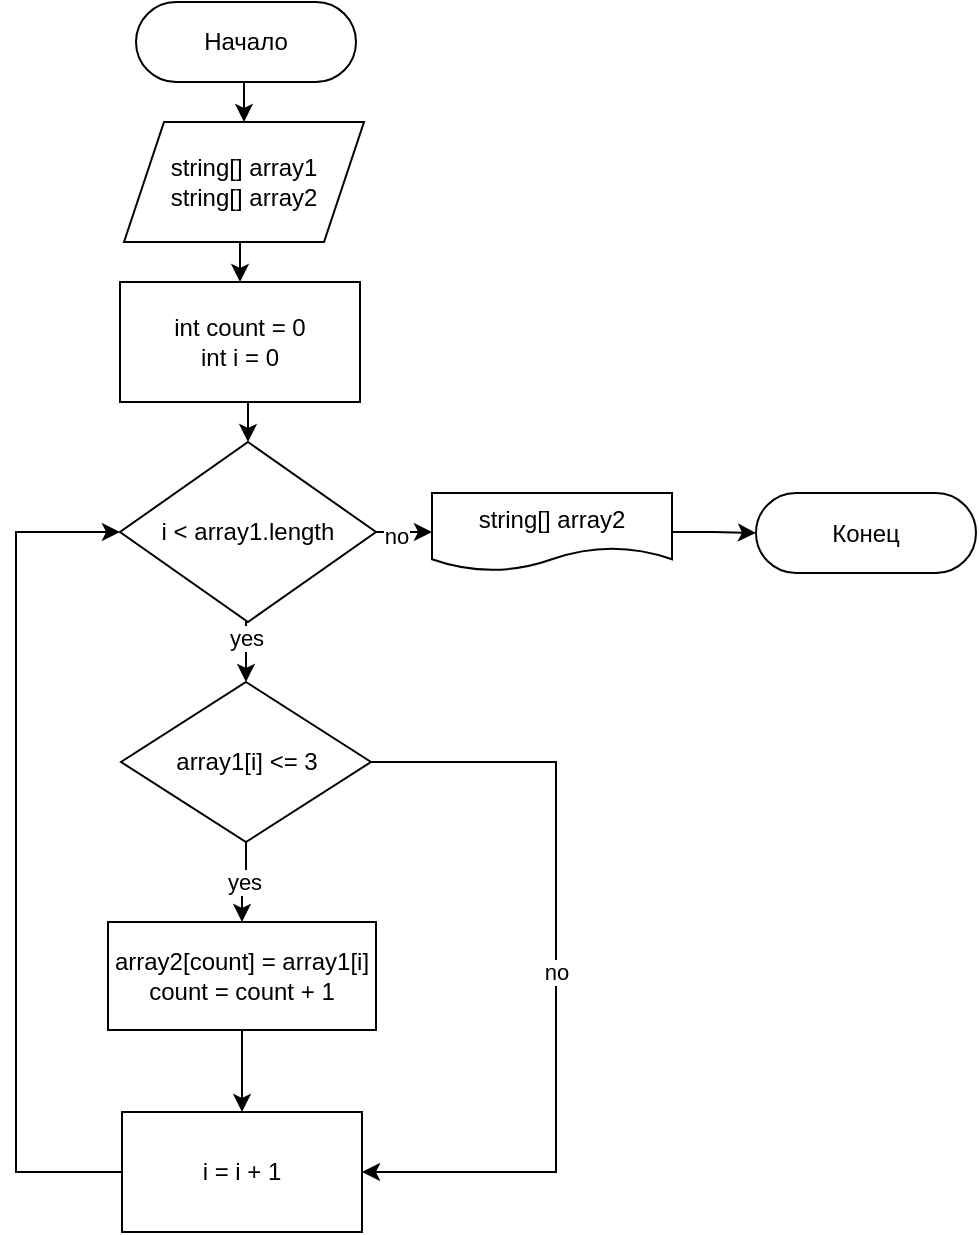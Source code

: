 <mxfile version="20.3.0" type="device"><diagram id="LbbzXU9Uo67IxEfB7dv5" name="string array 3"><mxGraphModel dx="946" dy="703" grid="1" gridSize="10" guides="1" tooltips="1" connect="1" arrows="1" fold="1" page="1" pageScale="1" pageWidth="827" pageHeight="1169" math="0" shadow="0"><root><mxCell id="0"/><mxCell id="1" parent="0"/><mxCell id="G0RFNKq57Ogx0fDzBQFv-22" style="edgeStyle=orthogonalEdgeStyle;rounded=0;orthogonalLoop=1;jettySize=auto;html=1;exitX=0.5;exitY=1;exitDx=0;exitDy=0;entryX=0.5;entryY=0;entryDx=0;entryDy=0;" parent="1" source="G0RFNKq57Ogx0fDzBQFv-2" target="G0RFNKq57Ogx0fDzBQFv-20" edge="1"><mxGeometry relative="1" as="geometry"/></mxCell><mxCell id="G0RFNKq57Ogx0fDzBQFv-2" value="Начало" style="rounded=1;whiteSpace=wrap;html=1;arcSize=50;" parent="1" vertex="1"><mxGeometry x="320" y="30" width="110" height="40" as="geometry"/></mxCell><mxCell id="G0RFNKq57Ogx0fDzBQFv-26" style="edgeStyle=orthogonalEdgeStyle;rounded=0;orthogonalLoop=1;jettySize=auto;html=1;exitX=1;exitY=0.5;exitDx=0;exitDy=0;entryX=0;entryY=0.5;entryDx=0;entryDy=0;" parent="1" source="G0RFNKq57Ogx0fDzBQFv-17" target="G0RFNKq57Ogx0fDzBQFv-18" edge="1"><mxGeometry relative="1" as="geometry"/></mxCell><mxCell id="G0RFNKq57Ogx0fDzBQFv-17" value="string[] array2" style="shape=document;whiteSpace=wrap;html=1;boundedLbl=1;" parent="1" vertex="1"><mxGeometry x="468" y="275.5" width="120" height="39" as="geometry"/></mxCell><mxCell id="G0RFNKq57Ogx0fDzBQFv-18" value="Конец" style="rounded=1;whiteSpace=wrap;html=1;arcSize=50;" parent="1" vertex="1"><mxGeometry x="630" y="275.5" width="110" height="40" as="geometry"/></mxCell><mxCell id="G0RFNKq57Ogx0fDzBQFv-23" style="edgeStyle=orthogonalEdgeStyle;rounded=0;orthogonalLoop=1;jettySize=auto;html=1;exitX=0.5;exitY=1;exitDx=0;exitDy=0;entryX=0.5;entryY=0;entryDx=0;entryDy=0;" parent="1" source="G0RFNKq57Ogx0fDzBQFv-20" target="G0RFNKq57Ogx0fDzBQFv-21" edge="1"><mxGeometry relative="1" as="geometry"/></mxCell><mxCell id="G0RFNKq57Ogx0fDzBQFv-20" value="string[] array1&lt;br&gt;string[] array2" style="shape=parallelogram;perimeter=parallelogramPerimeter;whiteSpace=wrap;html=1;fixedSize=1;" parent="1" vertex="1"><mxGeometry x="314" y="90" width="120" height="60" as="geometry"/></mxCell><mxCell id="G0RFNKq57Ogx0fDzBQFv-25" style="edgeStyle=orthogonalEdgeStyle;rounded=0;orthogonalLoop=1;jettySize=auto;html=1;exitX=0.5;exitY=1;exitDx=0;exitDy=0;entryX=0.5;entryY=0;entryDx=0;entryDy=0;" parent="1" source="G0RFNKq57Ogx0fDzBQFv-21" target="G0RFNKq57Ogx0fDzBQFv-24" edge="1"><mxGeometry relative="1" as="geometry"/></mxCell><mxCell id="G0RFNKq57Ogx0fDzBQFv-21" value="int count = 0&lt;br&gt;int i = 0" style="rounded=0;whiteSpace=wrap;html=1;" parent="1" vertex="1"><mxGeometry x="312" y="170" width="120" height="60" as="geometry"/></mxCell><mxCell id="b4cL6IwiZ1OSey_TGc80-3" style="edgeStyle=orthogonalEdgeStyle;rounded=0;orthogonalLoop=1;jettySize=auto;html=1;exitX=1;exitY=0.5;exitDx=0;exitDy=0;entryX=0;entryY=0.5;entryDx=0;entryDy=0;" parent="1" source="G0RFNKq57Ogx0fDzBQFv-24" target="G0RFNKq57Ogx0fDzBQFv-17" edge="1"><mxGeometry relative="1" as="geometry"><mxPoint x="460" y="295" as="targetPoint"/></mxGeometry></mxCell><mxCell id="b4cL6IwiZ1OSey_TGc80-4" value="no" style="edgeLabel;html=1;align=center;verticalAlign=middle;resizable=0;points=[];" parent="b4cL6IwiZ1OSey_TGc80-3" vertex="1" connectable="0"><mxGeometry x="-0.3" y="-2" relative="1" as="geometry"><mxPoint as="offset"/></mxGeometry></mxCell><mxCell id="b4cL6IwiZ1OSey_TGc80-5" style="edgeStyle=orthogonalEdgeStyle;rounded=0;orthogonalLoop=1;jettySize=auto;html=1;exitX=0.5;exitY=1;exitDx=0;exitDy=0;entryX=0.5;entryY=0;entryDx=0;entryDy=0;" parent="1" source="G0RFNKq57Ogx0fDzBQFv-24" target="G0RFNKq57Ogx0fDzBQFv-28" edge="1"><mxGeometry relative="1" as="geometry"/></mxCell><mxCell id="b4cL6IwiZ1OSey_TGc80-6" value="yes" style="edgeLabel;html=1;align=center;verticalAlign=middle;resizable=0;points=[];" parent="b4cL6IwiZ1OSey_TGc80-5" vertex="1" connectable="0"><mxGeometry x="-0.419" relative="1" as="geometry"><mxPoint as="offset"/></mxGeometry></mxCell><mxCell id="G0RFNKq57Ogx0fDzBQFv-24" value="i &amp;lt; array1.length" style="rhombus;whiteSpace=wrap;html=1;" parent="1" vertex="1"><mxGeometry x="312" y="250" width="128" height="90" as="geometry"/></mxCell><mxCell id="b4cL6IwiZ1OSey_TGc80-7" value="yes" style="edgeStyle=orthogonalEdgeStyle;rounded=0;orthogonalLoop=1;jettySize=auto;html=1;exitX=0.5;exitY=1;exitDx=0;exitDy=0;entryX=0.5;entryY=0;entryDx=0;entryDy=0;" parent="1" source="G0RFNKq57Ogx0fDzBQFv-28" target="W9qxx7MgzAncjLKOnnon-1" edge="1"><mxGeometry relative="1" as="geometry"/></mxCell><mxCell id="b4cL6IwiZ1OSey_TGc80-8" value="no" style="edgeStyle=orthogonalEdgeStyle;rounded=0;orthogonalLoop=1;jettySize=auto;html=1;exitX=1;exitY=0.5;exitDx=0;exitDy=0;entryX=1;entryY=0.5;entryDx=0;entryDy=0;" parent="1" source="G0RFNKq57Ogx0fDzBQFv-28" target="G0RFNKq57Ogx0fDzBQFv-31" edge="1"><mxGeometry relative="1" as="geometry"><mxPoint x="540" y="630" as="targetPoint"/><Array as="points"><mxPoint x="530" y="410"/><mxPoint x="530" y="615"/></Array></mxGeometry></mxCell><mxCell id="G0RFNKq57Ogx0fDzBQFv-28" value="array1[i] &amp;lt;= 3" style="rhombus;whiteSpace=wrap;html=1;" parent="1" vertex="1"><mxGeometry x="312.5" y="370" width="125" height="80" as="geometry"/></mxCell><mxCell id="b4cL6IwiZ1OSey_TGc80-10" style="edgeStyle=orthogonalEdgeStyle;rounded=0;orthogonalLoop=1;jettySize=auto;html=1;exitX=0;exitY=0.5;exitDx=0;exitDy=0;entryX=0;entryY=0.5;entryDx=0;entryDy=0;" parent="1" source="G0RFNKq57Ogx0fDzBQFv-31" target="G0RFNKq57Ogx0fDzBQFv-24" edge="1"><mxGeometry relative="1" as="geometry"><Array as="points"><mxPoint x="260" y="615"/><mxPoint x="260" y="295"/></Array></mxGeometry></mxCell><mxCell id="G0RFNKq57Ogx0fDzBQFv-31" value="i = i + 1" style="rounded=0;whiteSpace=wrap;html=1;" parent="1" vertex="1"><mxGeometry x="313" y="585" width="120" height="60" as="geometry"/></mxCell><mxCell id="b4cL6IwiZ1OSey_TGc80-9" style="edgeStyle=orthogonalEdgeStyle;rounded=0;orthogonalLoop=1;jettySize=auto;html=1;exitX=0.5;exitY=1;exitDx=0;exitDy=0;entryX=0.5;entryY=0;entryDx=0;entryDy=0;" parent="1" source="W9qxx7MgzAncjLKOnnon-1" target="G0RFNKq57Ogx0fDzBQFv-31" edge="1"><mxGeometry relative="1" as="geometry"/></mxCell><mxCell id="W9qxx7MgzAncjLKOnnon-1" value="array2[count] = array1[i]&lt;br&gt;count = count + 1" style="rounded=0;whiteSpace=wrap;html=1;" parent="1" vertex="1"><mxGeometry x="306" y="490" width="134" height="54" as="geometry"/></mxCell></root></mxGraphModel></diagram></mxfile>